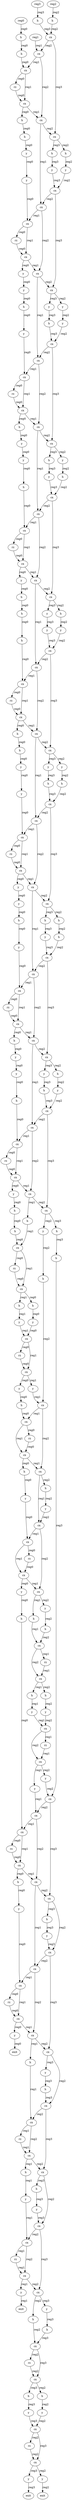 digraph  {
h_0 [label=h, line=3, order=1];
h_2 [label=h, line=4, order=2];
h_4 [label=h, line=5, order=3];
h_6 [label=h, line=6, order=4];
cx_8 [label=cx, line=7, order=5];
cx_11 [label=cx, line=8, order=6];
cx_14 [label=cx, line=9, order=7];
rz_17 [label=rz, line=10, order=8];
cx_19 [label=cx, line=11, order=9];
cx_22 [label=cx, line=12, order=10];
cx_25 [label=cx, line=13, order=11];
h_28 [label=h, line=14, order=12];
h_30 [label=h, line=15, order=13];
h_32 [label=h, line=16, order=14];
h_34 [label=h, line=17, order=15];
y_36 [label=y, line=18, order=16];
y_38 [label=y, line=19, order=17];
y_40 [label=y, line=20, order=18];
y_42 [label=y, line=21, order=19];
cx_44 [label=cx, line=22, order=20];
cx_47 [label=cx, line=23, order=21];
cx_50 [label=cx, line=24, order=22];
rz_53 [label=rz, line=25, order=23];
cx_55 [label=cx, line=26, order=24];
cx_58 [label=cx, line=27, order=25];
cx_61 [label=cx, line=28, order=26];
y_64 [label=y, line=29, order=27];
y_66 [label=y, line=30, order=28];
y_68 [label=y, line=31, order=29];
y_70 [label=y, line=32, order=30];
h_72 [label=h, line=33, order=31];
y_74 [label=y, line=34, order=32];
h_76 [label=h, line=35, order=33];
y_78 [label=y, line=36, order=34];
cx_80 [label=cx, line=37, order=35];
cx_83 [label=cx, line=38, order=36];
cx_86 [label=cx, line=39, order=37];
rz_89 [label=rz, line=40, order=38];
cx_91 [label=cx, line=41, order=39];
cx_94 [label=cx, line=42, order=40];
cx_97 [label=cx, line=43, order=41];
h_100 [label=h, line=44, order=42];
y_102 [label=y, line=45, order=43];
h_104 [label=h, line=46, order=44];
y_106 [label=y, line=47, order=45];
y_108 [label=y, line=48, order=46];
h_110 [label=h, line=49, order=47];
y_112 [label=y, line=50, order=48];
h_114 [label=h, line=51, order=49];
cx_116 [label=cx, line=52, order=50];
cx_119 [label=cx, line=53, order=51];
cx_122 [label=cx, line=54, order=52];
rz_125 [label=rz, line=55, order=53];
cx_127 [label=cx, line=56, order=54];
cx_130 [label=cx, line=57, order=55];
cx_133 [label=cx, line=58, order=56];
y_136 [label=y, line=59, order=57];
h_138 [label=h, line=60, order=58];
y_140 [label=y, line=61, order=59];
h_142 [label=h, line=62, order=60];
y_144 [label=y, line=63, order=61];
y_146 [label=y, line=64, order=62];
h_148 [label=h, line=65, order=63];
h_150 [label=h, line=66, order=64];
cx_152 [label=cx, line=67, order=65];
cx_155 [label=cx, line=68, order=66];
cx_158 [label=cx, line=69, order=67];
rz_161 [label=rz, line=70, order=68];
cx_163 [label=cx, line=71, order=69];
cx_166 [label=cx, line=72, order=70];
cx_169 [label=cx, line=73, order=71];
y_172 [label=y, line=74, order=72];
y_174 [label=y, line=75, order=73];
h_176 [label=h, line=76, order=74];
h_178 [label=h, line=77, order=75];
h_180 [label=h, line=78, order=76];
h_182 [label=h, line=79, order=77];
y_184 [label=y, line=80, order=78];
y_186 [label=y, line=81, order=79];
cx_188 [label=cx, line=82, order=80];
cx_191 [label=cx, line=83, order=81];
cx_194 [label=cx, line=84, order=82];
rz_197 [label=rz, line=85, order=83];
cx_199 [label=cx, line=86, order=84];
cx_202 [label=cx, line=87, order=85];
cx_205 [label=cx, line=88, order=86];
h_208 [label=h, line=89, order=87];
h_210 [label=h, line=90, order=88];
y_212 [label=y, line=91, order=89];
y_214 [label=y, line=92, order=90];
y_216 [label=y, line=93, order=91];
h_218 [label=h, line=94, order=92];
h_220 [label=h, line=95, order=93];
y_222 [label=y, line=96, order=94];
cx_224 [label=cx, line=97, order=95];
cx_227 [label=cx, line=98, order=96];
cx_230 [label=cx, line=99, order=97];
rz_233 [label=rz, line=100, order=98];
cx_235 [label=cx, line=101, order=99];
cx_238 [label=cx, line=102, order=100];
cx_241 [label=cx, line=103, order=101];
y_244 [label=y, line=104, order=102];
h_246 [label=h, line=105, order=103];
h_248 [label=h, line=106, order=104];
y_250 [label=y, line=107, order=105];
h_252 [label=h, line=108, order=106];
y_254 [label=y, line=109, order=107];
y_256 [label=y, line=110, order=108];
h_258 [label=h, line=111, order=109];
cx_260 [label=cx, line=112, order=110];
cx_263 [label=cx, line=113, order=111];
cx_266 [label=cx, line=114, order=112];
rz_269 [label=rz, line=115, order=113];
cx_271 [label=cx, line=116, order=114];
cx_274 [label=cx, line=117, order=115];
cx_277 [label=cx, line=118, order=116];
h_280 [label=h, line=119, order=117];
y_282 [label=y, line=120, order=118];
y_284 [label=y, line=121, order=119];
h_286 [label=h, line=122, order=120];
h_288 [label=h, line=123, order=121];
h_290 [label=h, line=124, order=122];
cx_292 [label=cx, line=125, order=123];
rz_295 [label=rz, line=126, order=124];
cx_297 [label=cx, line=127, order=125];
h_300 [label=h, line=128, order=126];
h_302 [label=h, line=129, order=127];
y_304 [label=y, line=130, order=128];
y_306 [label=y, line=131, order=129];
cx_308 [label=cx, line=132, order=130];
rz_311 [label=rz, line=133, order=131];
cx_313 [label=cx, line=134, order=132];
y_316 [label=y, line=135, order=133];
y_318 [label=y, line=136, order=134];
h_320 [label=h, line=137, order=135];
h_322 [label=h, line=138, order=136];
cx_324 [label=cx, line=139, order=137];
cx_327 [label=cx, line=140, order=138];
rz_330 [label=rz, line=141, order=139];
cx_332 [label=cx, line=142, order=140];
cx_335 [label=cx, line=143, order=141];
h_338 [label=h, line=144, order=142];
h_340 [label=h, line=145, order=143];
y_342 [label=y, line=146, order=144];
y_344 [label=y, line=147, order=145];
cx_346 [label=cx, line=148, order=146];
cx_349 [label=cx, line=149, order=147];
rz_352 [label=rz, line=150, order=148];
cx_354 [label=cx, line=151, order=149];
cx_357 [label=cx, line=152, order=150];
y_360 [label=y, line=153, order=151];
y_362 [label=y, line=154, order=152];
h_364 [label=h, line=155, order=153];
h_366 [label=h, line=156, order=154];
cx_368 [label=cx, line=157, order=155];
rz_371 [label=rz, line=158, order=156];
cx_373 [label=cx, line=159, order=157];
h_376 [label=h, line=160, order=158];
h_378 [label=h, line=161, order=159];
y_380 [label=y, line=162, order=160];
y_382 [label=y, line=163, order=161];
cx_384 [label=cx, line=164, order=162];
rz_387 [label=rz, line=165, order=163];
cx_389 [label=cx, line=166, order=164];
y_392 [label=y, line=167, order=165];
y_394 [label=y, line=168, order=166];
h_396 [label=h, line=169, order=167];
h_398 [label=h, line=170, order=168];
cx_400 [label=cx, line=171, order=169];
cx_403 [label=cx, line=172, order=170];
cx_406 [label=cx, line=173, order=171];
rz_409 [label=rz, line=174, order=172];
cx_411 [label=cx, line=175, order=173];
cx_414 [label=cx, line=176, order=174];
cx_417 [label=cx, line=177, order=175];
h_420 [label=h, line=178, order=176];
h_422 [label=h, line=179, order=177];
y_424 [label=y, line=180, order=178];
y_426 [label=y, line=181, order=179];
cx_428 [label=cx, line=182, order=180];
cx_431 [label=cx, line=183, order=181];
cx_434 [label=cx, line=184, order=182];
rz_437 [label=rz, line=185, order=183];
cx_439 [label=cx, line=186, order=184];
cx_442 [label=cx, line=187, order=185];
cx_445 [label=cx, line=188, order=186];
y_448 [label=y, line=189, order=187];
y_450 [label=y, line=190, order=188];
reg0_exit_451 [label=exit, order=8412];
h_452 [label=h, line=191, order=189];
h_454 [label=h, line=192, order=190];
cx_456 [label=cx, line=193, order=191];
cx_459 [label=cx, line=194, order=192];
rz_462 [label=rz, line=195, order=193];
cx_464 [label=cx, line=196, order=194];
cx_467 [label=cx, line=197, order=195];
h_470 [label=h, line=198, order=196];
h_472 [label=h, line=199, order=197];
y_474 [label=y, line=200, order=198];
y_476 [label=y, line=201, order=199];
cx_478 [label=cx, line=202, order=200];
cx_481 [label=cx, line=203, order=201];
rz_484 [label=rz, line=204, order=202];
cx_486 [label=cx, line=205, order=203];
cx_489 [label=cx, line=206, order=204];
y_492 [label=y, line=207, order=205];
y_494 [label=y, line=208, order=206];
reg1_exit_495 [label=exit, order=8412];
h_496 [label=h, line=209, order=207];
h_498 [label=h, line=210, order=208];
cx_500 [label=cx, line=211, order=209];
rz_503 [label=rz, line=212, order=210];
cx_505 [label=cx, line=213, order=211];
h_508 [label=h, line=214, order=212];
h_510 [label=h, line=215, order=213];
y_512 [label=y, line=216, order=214];
y_514 [label=y, line=217, order=215];
cx_516 [label=cx, line=218, order=216];
rz_519 [label=rz, line=219, order=217];
cx_521 [label=cx, line=220, order=218];
y_524 [label=y, line=221, order=219];
reg3_exit_525 [label=exit, order=8412];
y_526 [label=y, line=222, order=220];
reg2_exit_527 [label=exit, order=8412];
reg3 [label=reg3, order=0];
reg2 [label=reg2, order=0];
reg0 [label=reg0, order=0];
reg1 [label=reg1, order=0];
h_0 -> cx_8  [key=0, label=reg3];
h_2 -> cx_8  [key=0, label=reg2];
h_4 -> h_6  [key=0, label=reg0];
h_6 -> cx_14  [key=0, label=reg0];
cx_8 -> cx_11  [key=0, label=reg2];
cx_8 -> cx_25  [key=0, label=reg3];
cx_11 -> cx_14  [key=0, label=reg1];
cx_11 -> cx_22  [key=0, label=reg2];
cx_14 -> rz_17  [key=0, label=reg0];
cx_14 -> cx_19  [key=0, label=reg1];
rz_17 -> cx_19  [key=0, label=reg0];
cx_19 -> cx_22  [key=0, label=reg1];
cx_19 -> h_32  [key=0, label=reg0];
cx_22 -> cx_25  [key=0, label=reg2];
cx_22 -> cx_47  [key=0, label=reg1];
cx_25 -> h_28  [key=0, label=reg3];
cx_25 -> h_30  [key=0, label=reg2];
h_28 -> y_36  [key=0, label=reg3];
h_30 -> y_38  [key=0, label=reg2];
h_32 -> h_34  [key=0, label=reg0];
h_34 -> y_40  [key=0, label=reg0];
y_36 -> cx_44  [key=0, label=reg3];
y_38 -> cx_44  [key=0, label=reg2];
y_40 -> y_42  [key=0, label=reg0];
y_42 -> cx_50  [key=0, label=reg0];
cx_44 -> cx_47  [key=0, label=reg2];
cx_44 -> cx_61  [key=0, label=reg3];
cx_47 -> cx_50  [key=0, label=reg1];
cx_47 -> cx_58  [key=0, label=reg2];
cx_50 -> rz_53  [key=0, label=reg0];
cx_50 -> cx_55  [key=0, label=reg1];
rz_53 -> cx_55  [key=0, label=reg0];
cx_55 -> cx_58  [key=0, label=reg1];
cx_55 -> y_68  [key=0, label=reg0];
cx_58 -> cx_61  [key=0, label=reg2];
cx_58 -> cx_83  [key=0, label=reg1];
cx_61 -> y_64  [key=0, label=reg3];
cx_61 -> y_66  [key=0, label=reg2];
y_64 -> h_72  [key=0, label=reg3];
y_66 -> y_74  [key=0, label=reg2];
y_68 -> y_70  [key=0, label=reg0];
y_70 -> h_76  [key=0, label=reg0];
h_72 -> cx_80  [key=0, label=reg3];
y_74 -> cx_80  [key=0, label=reg2];
h_76 -> y_78  [key=0, label=reg0];
y_78 -> cx_86  [key=0, label=reg0];
cx_80 -> cx_83  [key=0, label=reg2];
cx_80 -> cx_97  [key=0, label=reg3];
cx_83 -> cx_86  [key=0, label=reg1];
cx_83 -> cx_94  [key=0, label=reg2];
cx_86 -> rz_89  [key=0, label=reg0];
cx_86 -> cx_91  [key=0, label=reg1];
rz_89 -> cx_91  [key=0, label=reg0];
cx_91 -> cx_94  [key=0, label=reg1];
cx_91 -> h_104  [key=0, label=reg0];
cx_94 -> cx_97  [key=0, label=reg2];
cx_94 -> cx_119  [key=0, label=reg1];
cx_97 -> h_100  [key=0, label=reg3];
cx_97 -> y_102  [key=0, label=reg2];
h_100 -> y_108  [key=0, label=reg3];
y_102 -> h_110  [key=0, label=reg2];
h_104 -> y_106  [key=0, label=reg0];
y_106 -> y_112  [key=0, label=reg0];
y_108 -> cx_116  [key=0, label=reg3];
h_110 -> cx_116  [key=0, label=reg2];
y_112 -> h_114  [key=0, label=reg0];
h_114 -> cx_122  [key=0, label=reg0];
cx_116 -> cx_119  [key=0, label=reg2];
cx_116 -> cx_133  [key=0, label=reg3];
cx_119 -> cx_122  [key=0, label=reg1];
cx_119 -> cx_130  [key=0, label=reg2];
cx_122 -> rz_125  [key=0, label=reg0];
cx_122 -> cx_127  [key=0, label=reg1];
rz_125 -> cx_127  [key=0, label=reg0];
cx_127 -> cx_130  [key=0, label=reg1];
cx_127 -> y_140  [key=0, label=reg0];
cx_130 -> cx_133  [key=0, label=reg2];
cx_130 -> cx_155  [key=0, label=reg1];
cx_133 -> y_136  [key=0, label=reg3];
cx_133 -> h_138  [key=0, label=reg2];
y_136 -> y_144  [key=0, label=reg3];
h_138 -> y_146  [key=0, label=reg2];
y_140 -> h_142  [key=0, label=reg0];
h_142 -> h_148  [key=0, label=reg0];
y_144 -> cx_152  [key=0, label=reg3];
y_146 -> cx_152  [key=0, label=reg2];
h_148 -> h_150  [key=0, label=reg0];
h_150 -> cx_158  [key=0, label=reg0];
cx_152 -> cx_155  [key=0, label=reg2];
cx_152 -> cx_169  [key=0, label=reg3];
cx_155 -> cx_158  [key=0, label=reg1];
cx_155 -> cx_166  [key=0, label=reg2];
cx_158 -> rz_161  [key=0, label=reg0];
cx_158 -> cx_163  [key=0, label=reg1];
rz_161 -> cx_163  [key=0, label=reg0];
cx_163 -> cx_166  [key=0, label=reg1];
cx_163 -> h_176  [key=0, label=reg0];
cx_166 -> cx_169  [key=0, label=reg2];
cx_166 -> cx_191  [key=0, label=reg1];
cx_169 -> y_172  [key=0, label=reg3];
cx_169 -> y_174  [key=0, label=reg2];
y_172 -> h_180  [key=0, label=reg3];
y_174 -> h_182  [key=0, label=reg2];
h_176 -> h_178  [key=0, label=reg0];
h_178 -> y_184  [key=0, label=reg0];
h_180 -> cx_188  [key=0, label=reg3];
h_182 -> cx_188  [key=0, label=reg2];
y_184 -> y_186  [key=0, label=reg0];
y_186 -> cx_194  [key=0, label=reg0];
cx_188 -> cx_191  [key=0, label=reg2];
cx_188 -> cx_205  [key=0, label=reg3];
cx_191 -> cx_194  [key=0, label=reg1];
cx_191 -> cx_202  [key=0, label=reg2];
cx_194 -> rz_197  [key=0, label=reg0];
cx_194 -> cx_199  [key=0, label=reg1];
rz_197 -> cx_199  [key=0, label=reg0];
cx_199 -> cx_202  [key=0, label=reg1];
cx_199 -> y_212  [key=0, label=reg0];
cx_202 -> cx_205  [key=0, label=reg2];
cx_202 -> cx_227  [key=0, label=reg1];
cx_205 -> h_208  [key=0, label=reg3];
cx_205 -> h_210  [key=0, label=reg2];
h_208 -> y_216  [key=0, label=reg3];
h_210 -> h_218  [key=0, label=reg2];
y_212 -> y_214  [key=0, label=reg0];
y_214 -> h_220  [key=0, label=reg0];
y_216 -> cx_224  [key=0, label=reg3];
h_218 -> cx_224  [key=0, label=reg2];
h_220 -> y_222  [key=0, label=reg0];
y_222 -> cx_230  [key=0, label=reg0];
cx_224 -> cx_227  [key=0, label=reg2];
cx_224 -> cx_241  [key=0, label=reg3];
cx_227 -> cx_230  [key=0, label=reg1];
cx_227 -> cx_238  [key=0, label=reg2];
cx_230 -> rz_233  [key=0, label=reg0];
cx_230 -> cx_235  [key=0, label=reg1];
rz_233 -> cx_235  [key=0, label=reg0];
cx_235 -> cx_238  [key=0, label=reg1];
cx_235 -> h_248  [key=0, label=reg0];
cx_238 -> cx_241  [key=0, label=reg2];
cx_238 -> cx_263  [key=0, label=reg1];
cx_241 -> y_244  [key=0, label=reg3];
cx_241 -> h_246  [key=0, label=reg2];
y_244 -> h_252  [key=0, label=reg3];
h_246 -> y_254  [key=0, label=reg2];
h_248 -> y_250  [key=0, label=reg0];
y_250 -> y_256  [key=0, label=reg0];
h_252 -> cx_260  [key=0, label=reg3];
y_254 -> cx_260  [key=0, label=reg2];
y_256 -> h_258  [key=0, label=reg0];
h_258 -> cx_266  [key=0, label=reg0];
cx_260 -> cx_263  [key=0, label=reg2];
cx_260 -> cx_277  [key=0, label=reg3];
cx_263 -> cx_266  [key=0, label=reg1];
cx_263 -> cx_274  [key=0, label=reg2];
cx_266 -> rz_269  [key=0, label=reg0];
cx_266 -> cx_271  [key=0, label=reg1];
rz_269 -> cx_271  [key=0, label=reg0];
cx_271 -> cx_274  [key=0, label=reg1];
cx_271 -> y_284  [key=0, label=reg0];
cx_274 -> cx_277  [key=0, label=reg2];
cx_274 -> h_288  [key=0, label=reg1];
cx_277 -> h_280  [key=0, label=reg3];
cx_277 -> y_282  [key=0, label=reg2];
h_280 -> h_396  [key=0, label=reg3];
y_282 -> h_320  [key=0, label=reg2];
y_284 -> h_286  [key=0, label=reg0];
h_286 -> h_290  [key=0, label=reg0];
h_288 -> cx_292  [key=0, label=reg1];
h_290 -> cx_292  [key=0, label=reg0];
cx_292 -> rz_295  [key=0, label=reg0];
cx_292 -> cx_297  [key=0, label=reg1];
rz_295 -> cx_297  [key=0, label=reg0];
cx_297 -> h_300  [key=0, label=reg1];
cx_297 -> h_302  [key=0, label=reg0];
h_300 -> y_304  [key=0, label=reg1];
h_302 -> y_306  [key=0, label=reg0];
y_304 -> cx_308  [key=0, label=reg1];
y_306 -> cx_308  [key=0, label=reg0];
cx_308 -> rz_311  [key=0, label=reg0];
cx_308 -> cx_313  [key=0, label=reg1];
rz_311 -> cx_313  [key=0, label=reg0];
cx_313 -> y_316  [key=0, label=reg1];
cx_313 -> y_318  [key=0, label=reg0];
y_316 -> cx_324  [key=0, label=reg1];
y_318 -> h_322  [key=0, label=reg0];
h_320 -> cx_324  [key=0, label=reg2];
h_322 -> cx_327  [key=0, label=reg0];
cx_324 -> cx_327  [key=0, label=reg1];
cx_324 -> cx_335  [key=0, label=reg2];
cx_327 -> rz_330  [key=0, label=reg0];
cx_327 -> cx_332  [key=0, label=reg1];
rz_330 -> cx_332  [key=0, label=reg0];
cx_332 -> cx_335  [key=0, label=reg1];
cx_332 -> h_340  [key=0, label=reg0];
cx_335 -> h_338  [key=0, label=reg2];
cx_335 -> cx_346  [key=0, label=reg1];
h_338 -> y_342  [key=0, label=reg2];
h_340 -> y_344  [key=0, label=reg0];
y_342 -> cx_346  [key=0, label=reg2];
y_344 -> cx_349  [key=0, label=reg0];
cx_346 -> cx_349  [key=0, label=reg1];
cx_346 -> cx_357  [key=0, label=reg2];
cx_349 -> rz_352  [key=0, label=reg0];
cx_349 -> cx_354  [key=0, label=reg1];
rz_352 -> cx_354  [key=0, label=reg0];
cx_354 -> cx_357  [key=0, label=reg1];
cx_354 -> y_362  [key=0, label=reg0];
cx_357 -> y_360  [key=0, label=reg2];
cx_357 -> h_366  [key=0, label=reg1];
y_360 -> h_364  [key=0, label=reg2];
y_362 -> h_398  [key=0, label=reg0];
h_364 -> cx_368  [key=0, label=reg2];
h_366 -> cx_368  [key=0, label=reg1];
cx_368 -> rz_371  [key=0, label=reg1];
cx_368 -> cx_373  [key=0, label=reg2];
rz_371 -> cx_373  [key=0, label=reg1];
cx_373 -> h_376  [key=0, label=reg2];
cx_373 -> h_378  [key=0, label=reg1];
h_376 -> y_380  [key=0, label=reg2];
h_378 -> y_382  [key=0, label=reg1];
y_380 -> cx_384  [key=0, label=reg2];
y_382 -> cx_384  [key=0, label=reg1];
cx_384 -> rz_387  [key=0, label=reg1];
cx_384 -> cx_389  [key=0, label=reg2];
rz_387 -> cx_389  [key=0, label=reg1];
cx_389 -> y_392  [key=0, label=reg2];
cx_389 -> y_394  [key=0, label=reg1];
y_392 -> cx_400  [key=0, label=reg2];
y_394 -> cx_403  [key=0, label=reg1];
h_396 -> cx_400  [key=0, label=reg3];
h_398 -> cx_406  [key=0, label=reg0];
cx_400 -> cx_403  [key=0, label=reg2];
cx_400 -> cx_417  [key=0, label=reg3];
cx_403 -> cx_406  [key=0, label=reg1];
cx_403 -> cx_414  [key=0, label=reg2];
cx_406 -> rz_409  [key=0, label=reg0];
cx_406 -> cx_411  [key=0, label=reg1];
rz_409 -> cx_411  [key=0, label=reg0];
cx_411 -> cx_414  [key=0, label=reg1];
cx_411 -> h_422  [key=0, label=reg0];
cx_414 -> cx_417  [key=0, label=reg2];
cx_414 -> cx_431  [key=0, label=reg1];
cx_417 -> h_420  [key=0, label=reg3];
cx_417 -> cx_428  [key=0, label=reg2];
h_420 -> y_424  [key=0, label=reg3];
h_422 -> y_426  [key=0, label=reg0];
y_424 -> cx_428  [key=0, label=reg3];
y_426 -> cx_434  [key=0, label=reg0];
cx_428 -> cx_431  [key=0, label=reg2];
cx_428 -> cx_445  [key=0, label=reg3];
cx_431 -> cx_434  [key=0, label=reg1];
cx_431 -> cx_442  [key=0, label=reg2];
cx_434 -> rz_437  [key=0, label=reg0];
cx_434 -> cx_439  [key=0, label=reg1];
rz_437 -> cx_439  [key=0, label=reg0];
cx_439 -> cx_442  [key=0, label=reg1];
cx_439 -> y_450  [key=0, label=reg0];
cx_442 -> cx_445  [key=0, label=reg2];
cx_442 -> h_454  [key=0, label=reg1];
cx_445 -> y_448  [key=0, label=reg3];
cx_445 -> cx_456  [key=0, label=reg2];
y_448 -> h_452  [key=0, label=reg3];
y_450 -> reg0_exit_451  [key=0, label=reg0];
h_452 -> cx_456  [key=0, label=reg3];
h_454 -> cx_459  [key=0, label=reg1];
cx_456 -> cx_459  [key=0, label=reg2];
cx_456 -> cx_467  [key=0, label=reg3];
cx_459 -> rz_462  [key=0, label=reg1];
cx_459 -> cx_464  [key=0, label=reg2];
rz_462 -> cx_464  [key=0, label=reg1];
cx_464 -> cx_467  [key=0, label=reg2];
cx_464 -> h_472  [key=0, label=reg1];
cx_467 -> h_470  [key=0, label=reg3];
cx_467 -> cx_478  [key=0, label=reg2];
h_470 -> y_474  [key=0, label=reg3];
h_472 -> y_476  [key=0, label=reg1];
y_474 -> cx_478  [key=0, label=reg3];
y_476 -> cx_481  [key=0, label=reg1];
cx_478 -> cx_481  [key=0, label=reg2];
cx_478 -> cx_489  [key=0, label=reg3];
cx_481 -> rz_484  [key=0, label=reg1];
cx_481 -> cx_486  [key=0, label=reg2];
rz_484 -> cx_486  [key=0, label=reg1];
cx_486 -> cx_489  [key=0, label=reg2];
cx_486 -> y_494  [key=0, label=reg1];
cx_489 -> y_492  [key=0, label=reg3];
cx_489 -> h_498  [key=0, label=reg2];
y_492 -> h_496  [key=0, label=reg3];
y_494 -> reg1_exit_495  [key=0, label=reg1];
h_496 -> cx_500  [key=0, label=reg3];
h_498 -> cx_500  [key=0, label=reg2];
cx_500 -> rz_503  [key=0, label=reg2];
cx_500 -> cx_505  [key=0, label=reg3];
rz_503 -> cx_505  [key=0, label=reg2];
cx_505 -> h_508  [key=0, label=reg3];
cx_505 -> h_510  [key=0, label=reg2];
h_508 -> y_512  [key=0, label=reg3];
h_510 -> y_514  [key=0, label=reg2];
y_512 -> cx_516  [key=0, label=reg3];
y_514 -> cx_516  [key=0, label=reg2];
cx_516 -> rz_519  [key=0, label=reg2];
cx_516 -> cx_521  [key=0, label=reg3];
rz_519 -> cx_521  [key=0, label=reg2];
cx_521 -> y_524  [key=0, label=reg3];
cx_521 -> y_526  [key=0, label=reg2];
y_524 -> reg3_exit_525  [key=0, label=reg3];
y_526 -> reg2_exit_527  [key=0, label=reg2];
reg3 -> h_0  [key=0, label=reg3];
reg2 -> h_2  [key=0, label=reg2];
reg0 -> h_4  [key=0, label=reg0];
reg1 -> cx_11  [key=0, label=reg1];
}
